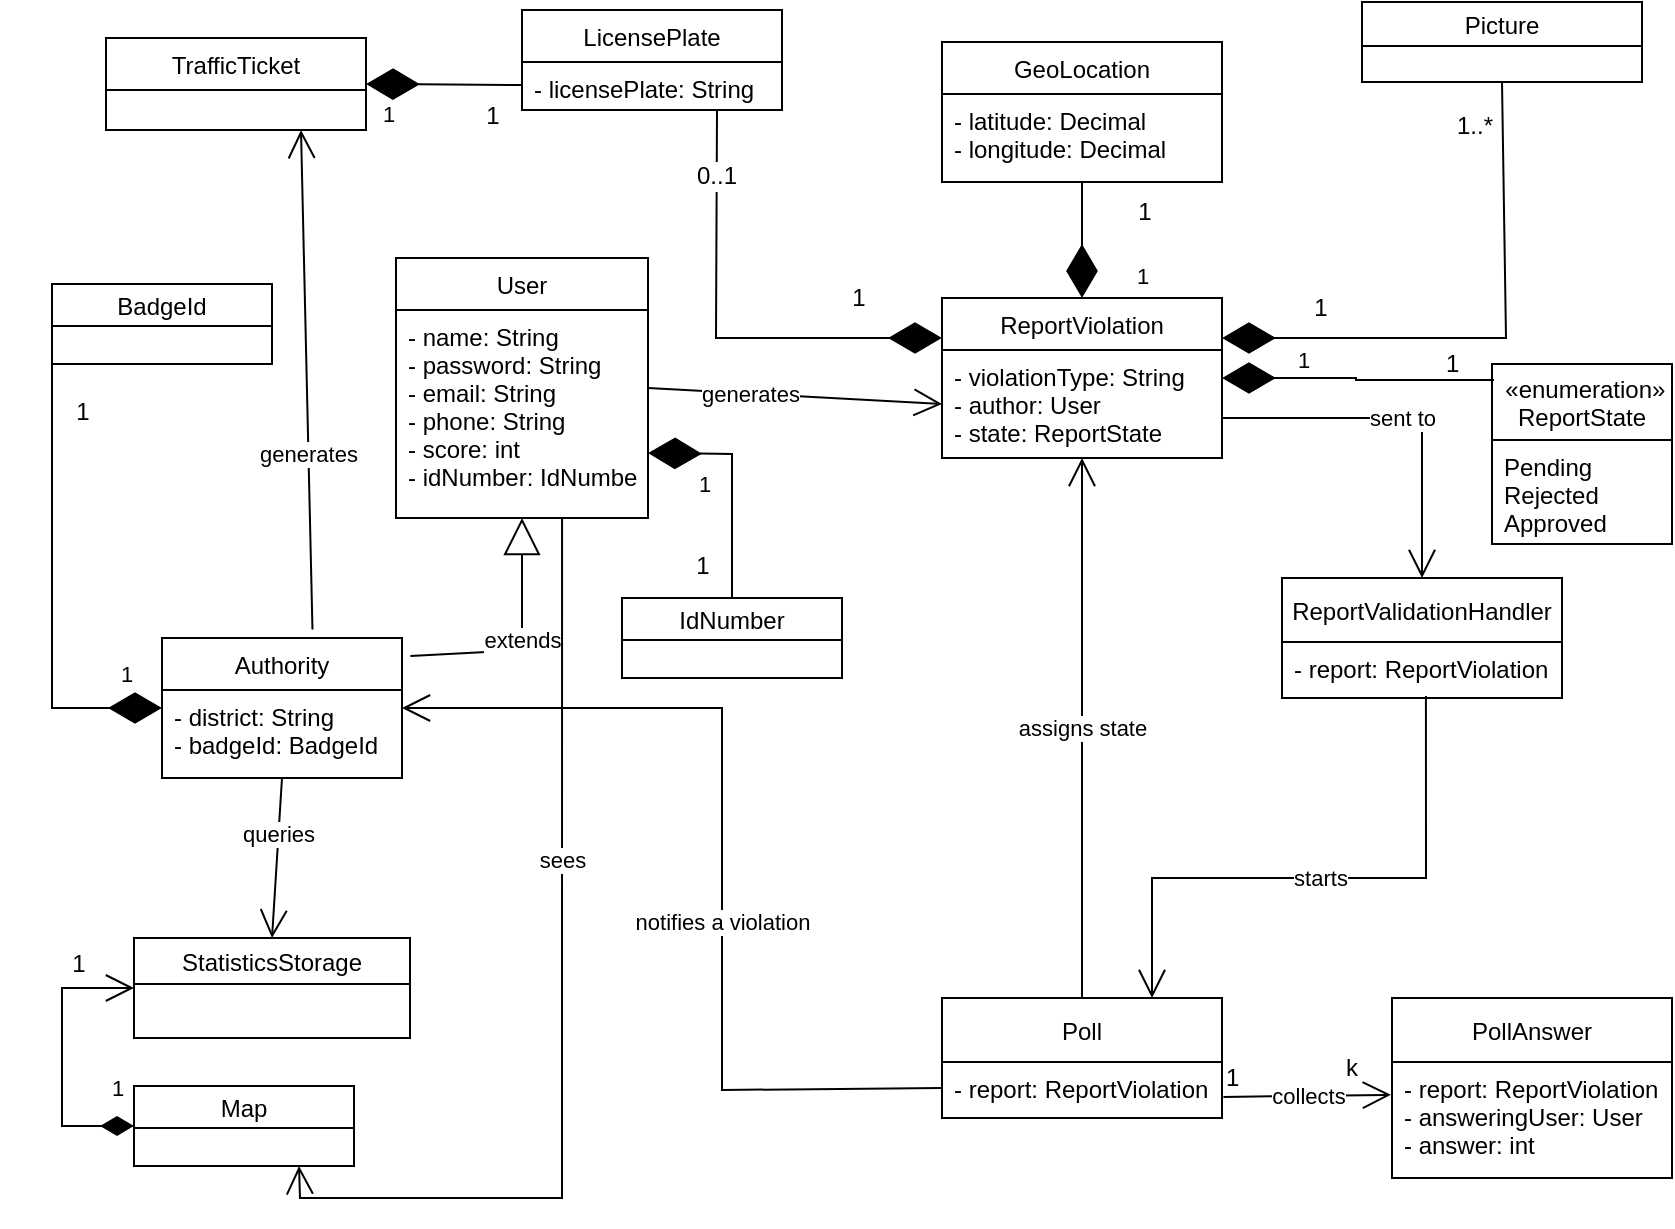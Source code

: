 <mxfile version="12.1.7" type="device" pages="1"><diagram id="_1V1Tb2kWKzkocenudiu" name="Page-1"><mxGraphModel dx="2012" dy="604" grid="1" gridSize="10" guides="1" tooltips="1" connect="1" arrows="1" fold="1" page="1" pageScale="1" pageWidth="827" pageHeight="1169" math="0" shadow="0"><root><mxCell id="0"/><mxCell id="1" parent="0"/><mxCell id="_By0LInrJy9miakvzIHt-1" value="GeoLocation" style="swimlane;fontStyle=0;childLayout=stackLayout;horizontal=1;startSize=26;fillColor=none;horizontalStack=0;resizeParent=1;resizeParentMax=0;resizeLast=0;collapsible=1;marginBottom=0;" parent="1" vertex="1"><mxGeometry x="455" y="62" width="140" height="70" as="geometry"><mxRectangle x="330" y="340" width="60" height="26" as="alternateBounds"/></mxGeometry></mxCell><mxCell id="_By0LInrJy9miakvzIHt-2" value="- latitude: Decimal&#10;- longitude: Decimal" style="text;strokeColor=none;fillColor=none;align=left;verticalAlign=top;spacingLeft=4;spacingRight=4;overflow=hidden;rotatable=0;points=[[0,0.5],[1,0.5]];portConstraint=eastwest;" parent="_By0LInrJy9miakvzIHt-1" vertex="1"><mxGeometry y="26" width="140" height="44" as="geometry"/></mxCell><mxCell id="_By0LInrJy9miakvzIHt-7" value="LicensePlate" style="swimlane;fontStyle=0;childLayout=stackLayout;horizontal=1;startSize=26;fillColor=none;horizontalStack=0;resizeParent=1;resizeParentMax=0;resizeLast=0;collapsible=1;marginBottom=0;" parent="1" vertex="1"><mxGeometry x="245" y="46" width="130" height="50" as="geometry"><mxRectangle x="330" y="340" width="60" height="26" as="alternateBounds"/></mxGeometry></mxCell><mxCell id="_By0LInrJy9miakvzIHt-8" value="- licensePlate: String" style="text;strokeColor=none;fillColor=none;align=left;verticalAlign=top;spacingLeft=4;spacingRight=4;overflow=hidden;rotatable=0;points=[[0,0.5],[1,0.5]];portConstraint=eastwest;" parent="_By0LInrJy9miakvzIHt-7" vertex="1"><mxGeometry y="26" width="130" height="24" as="geometry"/></mxCell><mxCell id="_By0LInrJy9miakvzIHt-10" value="extends" style="endArrow=block;endSize=16;endFill=0;html=1;exitX=1.035;exitY=0.128;exitDx=0;exitDy=0;exitPerimeter=0;rounded=0;entryX=0.5;entryY=1;entryDx=0;entryDy=0;" parent="1" source="zLnE3pF_hWWj2_FbKGLq-16" edge="1" target="_By0LInrJy9miakvzIHt-18"><mxGeometry width="160" relative="1" as="geometry"><mxPoint x="193.55" y="366.7" as="sourcePoint"/><mxPoint x="245" y="350" as="targetPoint"/><Array as="points"><mxPoint x="245" y="366"/></Array></mxGeometry></mxCell><mxCell id="_By0LInrJy9miakvzIHt-11" value="ReportValidationHandler" style="swimlane;fontStyle=0;childLayout=stackLayout;horizontal=1;startSize=32;fillColor=none;horizontalStack=0;resizeParent=1;resizeParentMax=0;resizeLast=0;collapsible=1;marginBottom=0;" parent="1" vertex="1"><mxGeometry x="625" y="330" width="140" height="60" as="geometry"><mxRectangle x="330" y="340" width="60" height="26" as="alternateBounds"/></mxGeometry></mxCell><mxCell id="_By0LInrJy9miakvzIHt-12" value="- report: ReportViolation" style="text;strokeColor=none;fillColor=none;align=left;verticalAlign=top;spacingLeft=4;spacingRight=4;overflow=hidden;rotatable=0;points=[[0,0.5],[1,0.5]];portConstraint=eastwest;" parent="_By0LInrJy9miakvzIHt-11" vertex="1"><mxGeometry y="32" width="140" height="28" as="geometry"/></mxCell><mxCell id="_By0LInrJy9miakvzIHt-13" value="StatisticsStorage" style="swimlane;fontStyle=0;childLayout=stackLayout;horizontal=1;startSize=23;fillColor=none;horizontalStack=0;resizeParent=1;resizeParentMax=0;resizeLast=0;collapsible=1;marginBottom=0;" parent="1" vertex="1"><mxGeometry x="51" y="510" width="138" height="50" as="geometry"><mxRectangle x="330" y="340" width="60" height="26" as="alternateBounds"/></mxGeometry></mxCell><mxCell id="_By0LInrJy9miakvzIHt-18" value="User" style="swimlane;fontStyle=0;childLayout=stackLayout;horizontal=1;startSize=26;fillColor=none;horizontalStack=0;resizeParent=1;resizeParentMax=0;resizeLast=0;collapsible=1;marginBottom=0;" parent="1" vertex="1"><mxGeometry x="182" y="170" width="126" height="130" as="geometry"><mxRectangle x="330" y="340" width="60" height="26" as="alternateBounds"/></mxGeometry></mxCell><mxCell id="_By0LInrJy9miakvzIHt-19" value="- name: String&#10;- password: String&#10;- email: String&#10;- phone: String&#10;- score: int&#10;- idNumber: IdNumber" style="text;strokeColor=none;fillColor=none;align=left;verticalAlign=top;spacingLeft=4;spacingRight=4;overflow=hidden;rotatable=0;points=[[0,0.5],[1,0.5]];portConstraint=eastwest;" parent="_By0LInrJy9miakvzIHt-18" vertex="1"><mxGeometry y="26" width="126" height="104" as="geometry"/></mxCell><mxCell id="_By0LInrJy9miakvzIHt-21" value="ReportViolation" style="swimlane;fontStyle=0;childLayout=stackLayout;horizontal=1;startSize=26;fillColor=none;horizontalStack=0;resizeParent=1;resizeParentMax=0;resizeLast=0;collapsible=1;marginBottom=0;" parent="1" vertex="1"><mxGeometry x="455" y="190" width="140" height="80" as="geometry"><mxRectangle x="330" y="340" width="60" height="26" as="alternateBounds"/></mxGeometry></mxCell><mxCell id="_By0LInrJy9miakvzIHt-22" value="- violationType: String&#10;- author: User&#10;- state: ReportState" style="text;strokeColor=none;fillColor=none;align=left;verticalAlign=top;spacingLeft=4;spacingRight=4;overflow=hidden;rotatable=0;points=[[0,0.5],[1,0.5]];portConstraint=eastwest;" parent="_By0LInrJy9miakvzIHt-21" vertex="1"><mxGeometry y="26" width="140" height="54" as="geometry"/></mxCell><mxCell id="_By0LInrJy9miakvzIHt-25" value="Picture" style="swimlane;fontStyle=0;childLayout=stackLayout;horizontal=1;startSize=22;fillColor=none;horizontalStack=0;resizeParent=1;resizeParentMax=0;resizeLast=0;collapsible=1;marginBottom=0;" parent="1" vertex="1"><mxGeometry x="665" y="42" width="140" height="40" as="geometry"><mxRectangle x="330" y="340" width="60" height="26" as="alternateBounds"/></mxGeometry></mxCell><mxCell id="zLnE3pF_hWWj2_FbKGLq-1" value="sent to" style="endArrow=open;endFill=1;endSize=12;html=1;fontColor=#000000;rounded=0;exitX=1;exitY=0.75;exitDx=0;exitDy=0;entryX=0.5;entryY=0;entryDx=0;entryDy=0;" parent="1" target="_By0LInrJy9miakvzIHt-11" edge="1" source="_By0LInrJy9miakvzIHt-21"><mxGeometry width="160" relative="1" as="geometry"><mxPoint x="593.5" y="230" as="sourcePoint"/><mxPoint x="636.5" y="346" as="targetPoint"/><Array as="points"><mxPoint x="695" y="250"/></Array></mxGeometry></mxCell><mxCell id="zLnE3pF_hWWj2_FbKGLq-5" value="starts" style="endArrow=open;endFill=1;endSize=12;html=1;exitX=0.514;exitY=0.964;exitDx=0;exitDy=0;exitPerimeter=0;rounded=0;entryX=0.75;entryY=0;entryDx=0;entryDy=0;" parent="1" source="_By0LInrJy9miakvzIHt-12" target="IUV-Ydbj15UiE2zjDZB1-27" edge="1"><mxGeometry width="160" relative="1" as="geometry"><mxPoint x="696.82" y="413" as="sourcePoint"/><mxPoint x="675" y="550" as="targetPoint"/><Array as="points"><mxPoint x="697" y="480"/><mxPoint x="560" y="480"/></Array></mxGeometry></mxCell><mxCell id="zLnE3pF_hWWj2_FbKGLq-6" value="assigns state" style="endArrow=open;endFill=1;endSize=12;html=1;rounded=0;exitX=0.5;exitY=0;exitDx=0;exitDy=0;entryX=0.5;entryY=1;entryDx=0;entryDy=0;" parent="1" source="IUV-Ydbj15UiE2zjDZB1-27" edge="1" target="_By0LInrJy9miakvzIHt-21"><mxGeometry width="160" relative="1" as="geometry"><mxPoint x="705" y="540" as="sourcePoint"/><mxPoint x="525" y="290" as="targetPoint"/><Array as="points"><mxPoint x="525" y="380"/></Array></mxGeometry></mxCell><mxCell id="zLnE3pF_hWWj2_FbKGLq-8" value="TrafficTicket" style="swimlane;fontStyle=0;childLayout=stackLayout;horizontal=1;startSize=26;fillColor=none;horizontalStack=0;resizeParent=1;resizeParentMax=0;resizeLast=0;collapsible=1;marginBottom=0;" parent="1" vertex="1"><mxGeometry x="37" y="60" width="130" height="46" as="geometry"><mxRectangle x="330" y="340" width="60" height="26" as="alternateBounds"/></mxGeometry></mxCell><mxCell id="zLnE3pF_hWWj2_FbKGLq-10" value="generates" style="endArrow=open;endFill=1;endSize=12;html=1;fontColor=#000000;entryX=0.75;entryY=1;entryDx=0;entryDy=0;exitX=0.627;exitY=-0.06;exitDx=0;exitDy=0;exitPerimeter=0;" parent="1" edge="1" target="zLnE3pF_hWWj2_FbKGLq-8" source="zLnE3pF_hWWj2_FbKGLq-16"><mxGeometry x="-0.298" width="160" relative="1" as="geometry"><mxPoint x="145" y="359" as="sourcePoint"/><mxPoint x="145" y="134" as="targetPoint"/><mxPoint as="offset"/></mxGeometry></mxCell><mxCell id="zLnE3pF_hWWj2_FbKGLq-11" value="Map" style="swimlane;fontStyle=0;childLayout=stackLayout;horizontal=1;startSize=21;fillColor=none;horizontalStack=0;resizeParent=1;resizeParentMax=0;resizeLast=0;collapsible=1;marginBottom=0;" parent="1" vertex="1"><mxGeometry x="51" y="584" width="110" height="40" as="geometry"><mxRectangle x="330" y="340" width="60" height="26" as="alternateBounds"/></mxGeometry></mxCell><mxCell id="zLnE3pF_hWWj2_FbKGLq-16" value="Authority" style="swimlane;fontStyle=0;childLayout=stackLayout;horizontal=1;startSize=26;fillColor=none;horizontalStack=0;resizeParent=1;resizeParentMax=0;resizeLast=0;collapsible=1;marginBottom=0;" parent="1" vertex="1"><mxGeometry x="65" y="360" width="120" height="70" as="geometry"><mxRectangle x="330" y="340" width="60" height="26" as="alternateBounds"/></mxGeometry></mxCell><mxCell id="zLnE3pF_hWWj2_FbKGLq-17" value="- district: String&#10;- badgeId: BadgeId" style="text;strokeColor=none;fillColor=none;align=left;verticalAlign=top;spacingLeft=4;spacingRight=4;overflow=hidden;rotatable=0;points=[[0,0.5],[1,0.5]];portConstraint=eastwest;" parent="zLnE3pF_hWWj2_FbKGLq-16" vertex="1"><mxGeometry y="26" width="120" height="44" as="geometry"/></mxCell><mxCell id="zLnE3pF_hWWj2_FbKGLq-19" value="" style="endArrow=diamondThin;endFill=1;endSize=24;html=1;rounded=0;entryX=0;entryY=0.25;entryDx=0;entryDy=0;exitX=0.75;exitY=1;exitDx=0;exitDy=0;" parent="1" target="_By0LInrJy9miakvzIHt-21" edge="1" source="_By0LInrJy9miakvzIHt-7"><mxGeometry width="160" relative="1" as="geometry"><mxPoint x="350" y="100" as="sourcePoint"/><mxPoint x="455" y="203" as="targetPoint"/><Array as="points"><mxPoint x="342" y="210"/></Array></mxGeometry></mxCell><mxCell id="zLnE3pF_hWWj2_FbKGLq-21" value="0..1" style="text;html=1;resizable=0;points=[];align=center;verticalAlign=middle;labelBackgroundColor=#ffffff;" parent="zLnE3pF_hWWj2_FbKGLq-19" vertex="1" connectable="0"><mxGeometry x="-0.714" y="-16" relative="1" as="geometry"><mxPoint x="15" as="offset"/></mxGeometry></mxCell><mxCell id="zLnE3pF_hWWj2_FbKGLq-22" value="1" style="text;html=1;resizable=0;points=[];align=center;verticalAlign=middle;labelBackgroundColor=#ffffff;" parent="zLnE3pF_hWWj2_FbKGLq-19" vertex="1" connectable="0"><mxGeometry x="0.464" y="-2" relative="1" as="geometry"><mxPoint x="19" y="-22" as="offset"/></mxGeometry></mxCell><mxCell id="zLnE3pF_hWWj2_FbKGLq-23" value="notifies a violation" style="endArrow=open;endFill=1;endSize=12;html=1;rounded=0;entryX=1;entryY=0.5;entryDx=0;entryDy=0;exitX=0;exitY=0.75;exitDx=0;exitDy=0;" parent="1" source="IUV-Ydbj15UiE2zjDZB1-27" target="zLnE3pF_hWWj2_FbKGLq-16" edge="1"><mxGeometry x="-0.157" width="160" relative="1" as="geometry"><mxPoint x="435" y="680" as="sourcePoint"/><mxPoint x="175" y="420" as="targetPoint"/><Array as="points"><mxPoint x="345" y="586"/><mxPoint x="345" y="395"/></Array><mxPoint as="offset"/></mxGeometry></mxCell><mxCell id="IUV-Ydbj15UiE2zjDZB1-1" value="&lt;font style=&quot;background-color: transparent&quot;&gt;1&lt;br&gt;&lt;/font&gt;" style="endArrow=diamondThin;endFill=1;endSize=24;html=1;exitX=0;exitY=0.75;exitDx=0;exitDy=0;entryX=1;entryY=0.5;entryDx=0;entryDy=0;rounded=0;" parent="1" source="_By0LInrJy9miakvzIHt-7" target="zLnE3pF_hWWj2_FbKGLq-8" edge="1"><mxGeometry x="0.708" y="15" width="160" relative="1" as="geometry"><mxPoint x="205" y="213" as="sourcePoint"/><mxPoint x="285" y="250" as="targetPoint"/><Array as="points"/><mxPoint as="offset"/></mxGeometry></mxCell><mxCell id="IUV-Ydbj15UiE2zjDZB1-4" value="1" style="text;html=1;resizable=0;points=[];align=center;verticalAlign=middle;labelBackgroundColor=#ffffff;" parent="IUV-Ydbj15UiE2zjDZB1-1" vertex="1" connectable="0"><mxGeometry x="-0.254" y="1" relative="1" as="geometry"><mxPoint x="14" y="14" as="offset"/></mxGeometry></mxCell><mxCell id="IUV-Ydbj15UiE2zjDZB1-5" value="BadgeId" style="swimlane;fontStyle=0;childLayout=stackLayout;horizontal=1;startSize=21;fillColor=none;horizontalStack=0;resizeParent=1;resizeParentMax=0;resizeLast=0;collapsible=1;marginBottom=0;" parent="1" vertex="1"><mxGeometry x="10" y="183" width="110" height="40" as="geometry"><mxRectangle x="330" y="340" width="60" height="26" as="alternateBounds"/></mxGeometry></mxCell><mxCell id="IUV-Ydbj15UiE2zjDZB1-6" value="IdNumber" style="swimlane;fontStyle=0;childLayout=stackLayout;horizontal=1;startSize=21;fillColor=none;horizontalStack=0;resizeParent=1;resizeParentMax=0;resizeLast=0;collapsible=1;marginBottom=0;" parent="1" vertex="1"><mxGeometry x="295" y="340" width="110" height="40" as="geometry"><mxRectangle x="330" y="340" width="60" height="26" as="alternateBounds"/></mxGeometry></mxCell><mxCell id="IUV-Ydbj15UiE2zjDZB1-11" value="1" style="endArrow=diamondThin;endFill=1;endSize=24;html=1;entryX=0;entryY=0.5;entryDx=0;entryDy=0;rounded=0;exitX=0;exitY=0.75;exitDx=0;exitDy=0;" parent="1" source="IUV-Ydbj15UiE2zjDZB1-5" target="zLnE3pF_hWWj2_FbKGLq-16" edge="1"><mxGeometry x="0.844" y="17" width="160" relative="1" as="geometry"><mxPoint x="20" y="260" as="sourcePoint"/><mxPoint x="255" y="400" as="targetPoint"/><Array as="points"><mxPoint x="10" y="395"/></Array><mxPoint as="offset"/></mxGeometry></mxCell><mxCell id="IUV-Ydbj15UiE2zjDZB1-12" value="1" style="text;html=1;resizable=0;points=[];align=center;verticalAlign=middle;labelBackgroundColor=#ffffff;" parent="IUV-Ydbj15UiE2zjDZB1-11" vertex="1" connectable="0"><mxGeometry x="-0.151" y="2" relative="1" as="geometry"><mxPoint x="13" y="-67" as="offset"/></mxGeometry></mxCell><mxCell id="IUV-Ydbj15UiE2zjDZB1-15" value="1" style="endArrow=diamondThin;endFill=1;endSize=24;html=1;entryX=1;entryY=0.75;entryDx=0;entryDy=0;exitX=0.5;exitY=0;exitDx=0;exitDy=0;rounded=0;" parent="1" source="IUV-Ydbj15UiE2zjDZB1-6" target="_By0LInrJy9miakvzIHt-18" edge="1"><mxGeometry x="0.509" y="15" width="160" relative="1" as="geometry"><mxPoint x="55" y="720" as="sourcePoint"/><mxPoint x="215" y="720" as="targetPoint"/><Array as="points"><mxPoint x="350" y="268"/></Array><mxPoint as="offset"/></mxGeometry></mxCell><mxCell id="IUV-Ydbj15UiE2zjDZB1-16" value="1" style="text;html=1;resizable=0;points=[];align=center;verticalAlign=middle;labelBackgroundColor=#ffffff;" parent="IUV-Ydbj15UiE2zjDZB1-15" vertex="1" connectable="0"><mxGeometry x="-0.711" relative="1" as="geometry"><mxPoint x="-15" as="offset"/></mxGeometry></mxCell><mxCell id="IUV-Ydbj15UiE2zjDZB1-17" value="&lt;font style=&quot;background-color: transparent&quot;&gt;1&lt;br&gt;&lt;/font&gt;" style="endArrow=diamondThin;endFill=1;endSize=24;html=1;entryX=0.5;entryY=0;entryDx=0;entryDy=0;rounded=0;exitX=0.5;exitY=1;exitDx=0;exitDy=0;" parent="1" source="_By0LInrJy9miakvzIHt-1" edge="1" target="_By0LInrJy9miakvzIHt-21"><mxGeometry x="0.619" y="30" width="160" relative="1" as="geometry"><mxPoint x="524.44" y="139" as="sourcePoint"/><mxPoint x="525" y="188" as="targetPoint"/><Array as="points"/><mxPoint as="offset"/></mxGeometry></mxCell><mxCell id="IUV-Ydbj15UiE2zjDZB1-18" value="1" style="text;html=1;resizable=0;points=[];align=center;verticalAlign=middle;labelBackgroundColor=#ffffff;" parent="IUV-Ydbj15UiE2zjDZB1-17" vertex="1" connectable="0"><mxGeometry x="-0.254" y="1" relative="1" as="geometry"><mxPoint x="29.5" y="-7" as="offset"/></mxGeometry></mxCell><mxCell id="IUV-Ydbj15UiE2zjDZB1-19" value="" style="endArrow=diamondThin;endFill=1;endSize=24;html=1;rounded=0;entryX=1;entryY=0.25;entryDx=0;entryDy=0;exitX=0.5;exitY=1;exitDx=0;exitDy=0;" parent="1" source="_By0LInrJy9miakvzIHt-25" target="_By0LInrJy9miakvzIHt-21" edge="1"><mxGeometry width="160" relative="1" as="geometry"><mxPoint x="736.54" y="102" as="sourcePoint"/><mxPoint x="835" y="220.5" as="targetPoint"/><Array as="points"><mxPoint x="737" y="210"/></Array></mxGeometry></mxCell><mxCell id="IUV-Ydbj15UiE2zjDZB1-20" value="1..*" style="text;html=1;resizable=0;points=[];align=center;verticalAlign=middle;labelBackgroundColor=#ffffff;" parent="IUV-Ydbj15UiE2zjDZB1-19" vertex="1" connectable="0"><mxGeometry x="-0.714" y="-16" relative="1" as="geometry"><mxPoint x="1" y="-17" as="offset"/></mxGeometry></mxCell><mxCell id="IUV-Ydbj15UiE2zjDZB1-21" value="1" style="text;html=1;resizable=0;points=[];align=center;verticalAlign=middle;labelBackgroundColor=#ffffff;" parent="IUV-Ydbj15UiE2zjDZB1-19" vertex="1" connectable="0"><mxGeometry x="0.464" y="-2" relative="1" as="geometry"><mxPoint x="-24" y="-13.5" as="offset"/></mxGeometry></mxCell><mxCell id="IUV-Ydbj15UiE2zjDZB1-23" value="PollAnswer" style="swimlane;fontStyle=0;childLayout=stackLayout;horizontal=1;startSize=32;fillColor=none;horizontalStack=0;resizeParent=1;resizeParentMax=0;resizeLast=0;collapsible=1;marginBottom=0;" parent="1" vertex="1"><mxGeometry x="680" y="540" width="140" height="90" as="geometry"><mxRectangle x="330" y="340" width="60" height="26" as="alternateBounds"/></mxGeometry></mxCell><mxCell id="IUV-Ydbj15UiE2zjDZB1-24" value="- report: ReportViolation&#10;- answeringUser: User&#10;- answer: int" style="text;strokeColor=none;fillColor=none;align=left;verticalAlign=top;spacingLeft=4;spacingRight=4;overflow=hidden;rotatable=0;points=[[0,0.5],[1,0.5]];portConstraint=eastwest;" parent="IUV-Ydbj15UiE2zjDZB1-23" vertex="1"><mxGeometry y="32" width="140" height="58" as="geometry"/></mxCell><mxCell id="IUV-Ydbj15UiE2zjDZB1-27" value="Poll" style="swimlane;fontStyle=0;childLayout=stackLayout;horizontal=1;startSize=32;fillColor=none;horizontalStack=0;resizeParent=1;resizeParentMax=0;resizeLast=0;collapsible=1;marginBottom=0;" parent="1" vertex="1"><mxGeometry x="455" y="540" width="140" height="60" as="geometry"><mxRectangle x="330" y="340" width="60" height="26" as="alternateBounds"/></mxGeometry></mxCell><mxCell id="IUV-Ydbj15UiE2zjDZB1-28" value="- report: ReportViolation" style="text;strokeColor=none;fillColor=none;align=left;verticalAlign=top;spacingLeft=4;spacingRight=4;overflow=hidden;rotatable=0;points=[[0,0.5],[1,0.5]];portConstraint=eastwest;" parent="IUV-Ydbj15UiE2zjDZB1-27" vertex="1"><mxGeometry y="32" width="140" height="28" as="geometry"/></mxCell><mxCell id="IUV-Ydbj15UiE2zjDZB1-33" value="collects" style="endArrow=open;endFill=1;endSize=12;html=1;entryX=-0.004;entryY=0.283;entryDx=0;entryDy=0;entryPerimeter=0;exitX=0.036;exitY=0.972;exitDx=0;exitDy=0;exitPerimeter=0;" parent="1" source="IUV-Ydbj15UiE2zjDZB1-35" target="IUV-Ydbj15UiE2zjDZB1-24" edge="1"><mxGeometry width="160" relative="1" as="geometry"><mxPoint x="165" y="720" as="sourcePoint"/><mxPoint x="325" y="720" as="targetPoint"/></mxGeometry></mxCell><mxCell id="IUV-Ydbj15UiE2zjDZB1-35" value="1" style="text;html=1;resizable=0;points=[];autosize=1;align=left;verticalAlign=top;spacingTop=-4;" parent="1" vertex="1"><mxGeometry x="595" y="570" width="20" height="20" as="geometry"/></mxCell><mxCell id="IUV-Ydbj15UiE2zjDZB1-36" value="k" style="text;html=1;resizable=0;points=[];autosize=1;align=left;verticalAlign=top;spacingTop=-4;" parent="1" vertex="1"><mxGeometry x="655" y="565" width="20" height="20" as="geometry"/></mxCell><mxCell id="loiZSwMPQvHiA-EDrFsU-3" value="1" style="endArrow=open;html=1;endSize=12;startArrow=diamondThin;startSize=14;startFill=1;edgeStyle=orthogonalEdgeStyle;align=left;verticalAlign=bottom;exitX=0;exitY=0.5;exitDx=0;exitDy=0;entryX=0;entryY=0.5;entryDx=0;entryDy=0;strokeColor=#000000;rounded=0;" edge="1" parent="1" source="zLnE3pF_hWWj2_FbKGLq-11" target="_By0LInrJy9miakvzIHt-13"><mxGeometry x="-0.816" y="-10" relative="1" as="geometry"><mxPoint x="-5" y="730" as="sourcePoint"/><mxPoint x="155" y="730" as="targetPoint"/><Array as="points"><mxPoint x="15" y="604"/><mxPoint x="15" y="535"/></Array><mxPoint as="offset"/></mxGeometry></mxCell><mxCell id="loiZSwMPQvHiA-EDrFsU-16" value="1" style="endArrow=none;html=1;endSize=24;startArrow=diamondThin;startSize=24;startFill=1;edgeStyle=orthogonalEdgeStyle;align=left;verticalAlign=bottom;strokeColor=#000000;rounded=0;exitX=1;exitY=0.5;exitDx=0;exitDy=0;endFill=0;entryX=0.006;entryY=0.084;entryDx=0;entryDy=0;entryPerimeter=0;" edge="1" parent="1"><mxGeometry x="-0.484" relative="1" as="geometry"><mxPoint x="595" y="230" as="sourcePoint"/><mxPoint x="731" y="231" as="targetPoint"/><Array as="points"><mxPoint x="662" y="230"/></Array><mxPoint as="offset"/></mxGeometry></mxCell><mxCell id="loiZSwMPQvHiA-EDrFsU-17" value="1" style="text;html=1;resizable=0;points=[];autosize=1;align=left;verticalAlign=top;spacingTop=-4;" vertex="1" parent="1"><mxGeometry x="705" y="213" width="20" height="20" as="geometry"/></mxCell><mxCell id="loiZSwMPQvHiA-EDrFsU-18" value="generates" style="endArrow=open;endFill=1;endSize=12;html=1;fontColor=#000000;entryX=0;entryY=0.5;entryDx=0;entryDy=0;exitX=1;exitY=0.5;exitDx=0;exitDy=0;" edge="1" parent="1" source="_By0LInrJy9miakvzIHt-18" target="_By0LInrJy9miakvzIHt-22"><mxGeometry x="-0.298" width="160" relative="1" as="geometry"><mxPoint x="444.97" y="521.0" as="sourcePoint"/><mxPoint x="445.5" y="270.0" as="targetPoint"/><mxPoint as="offset"/></mxGeometry></mxCell><mxCell id="loiZSwMPQvHiA-EDrFsU-19" value="queries" style="endArrow=open;endFill=1;endSize=12;html=1;fontColor=#000000;entryX=0.5;entryY=0;entryDx=0;entryDy=0;exitX=0.5;exitY=1;exitDx=0;exitDy=0;" edge="1" parent="1" source="zLnE3pF_hWWj2_FbKGLq-16" target="_By0LInrJy9miakvzIHt-13"><mxGeometry x="-0.298" width="160" relative="1" as="geometry"><mxPoint x="102.0" y="460" as="sourcePoint"/><mxPoint x="249" y="468.0" as="targetPoint"/><mxPoint as="offset"/></mxGeometry></mxCell><mxCell id="loiZSwMPQvHiA-EDrFsU-24" value=" «enumeration»&#10;ReportState" style="swimlane;fontStyle=0;childLayout=stackLayout;horizontal=1;startSize=38;fillColor=none;horizontalStack=0;resizeParent=1;resizeParentMax=0;resizeLast=0;collapsible=1;marginBottom=0;" vertex="1" parent="1"><mxGeometry x="730" y="223" width="90" height="90" as="geometry"><mxRectangle x="330" y="340" width="60" height="26" as="alternateBounds"/></mxGeometry></mxCell><mxCell id="loiZSwMPQvHiA-EDrFsU-25" value="Pending&#10;Rejected&#10;Approved" style="text;strokeColor=none;fillColor=none;align=left;verticalAlign=top;spacingLeft=4;spacingRight=4;overflow=hidden;rotatable=0;points=[[0,0.5],[1,0.5]];portConstraint=eastwest;" vertex="1" parent="loiZSwMPQvHiA-EDrFsU-24"><mxGeometry y="38" width="90" height="52" as="geometry"/></mxCell><mxCell id="loiZSwMPQvHiA-EDrFsU-28" value="sees" style="endArrow=open;endFill=1;endSize=12;html=1;fontColor=#000000;exitX=0.659;exitY=1;exitDx=0;exitDy=0;exitPerimeter=0;entryX=0.75;entryY=1;entryDx=0;entryDy=0;rounded=0;" edge="1" parent="1" source="_By0LInrJy9miakvzIHt-19" target="zLnE3pF_hWWj2_FbKGLq-11"><mxGeometry x="-0.298" width="160" relative="1" as="geometry"><mxPoint x="258" y="490" as="sourcePoint"/><mxPoint x="265" y="610" as="targetPoint"/><mxPoint as="offset"/><Array as="points"><mxPoint x="265" y="640"/><mxPoint x="134" y="640"/></Array></mxGeometry></mxCell><mxCell id="loiZSwMPQvHiA-EDrFsU-29" value="1" style="text;html=1;resizable=0;points=[];align=center;verticalAlign=middle;labelBackgroundColor=#ffffff;" vertex="1" connectable="0" parent="1"><mxGeometry x="10" y="589.833" as="geometry"><mxPoint x="13" y="-67" as="offset"/></mxGeometry></mxCell></root></mxGraphModel></diagram></mxfile>